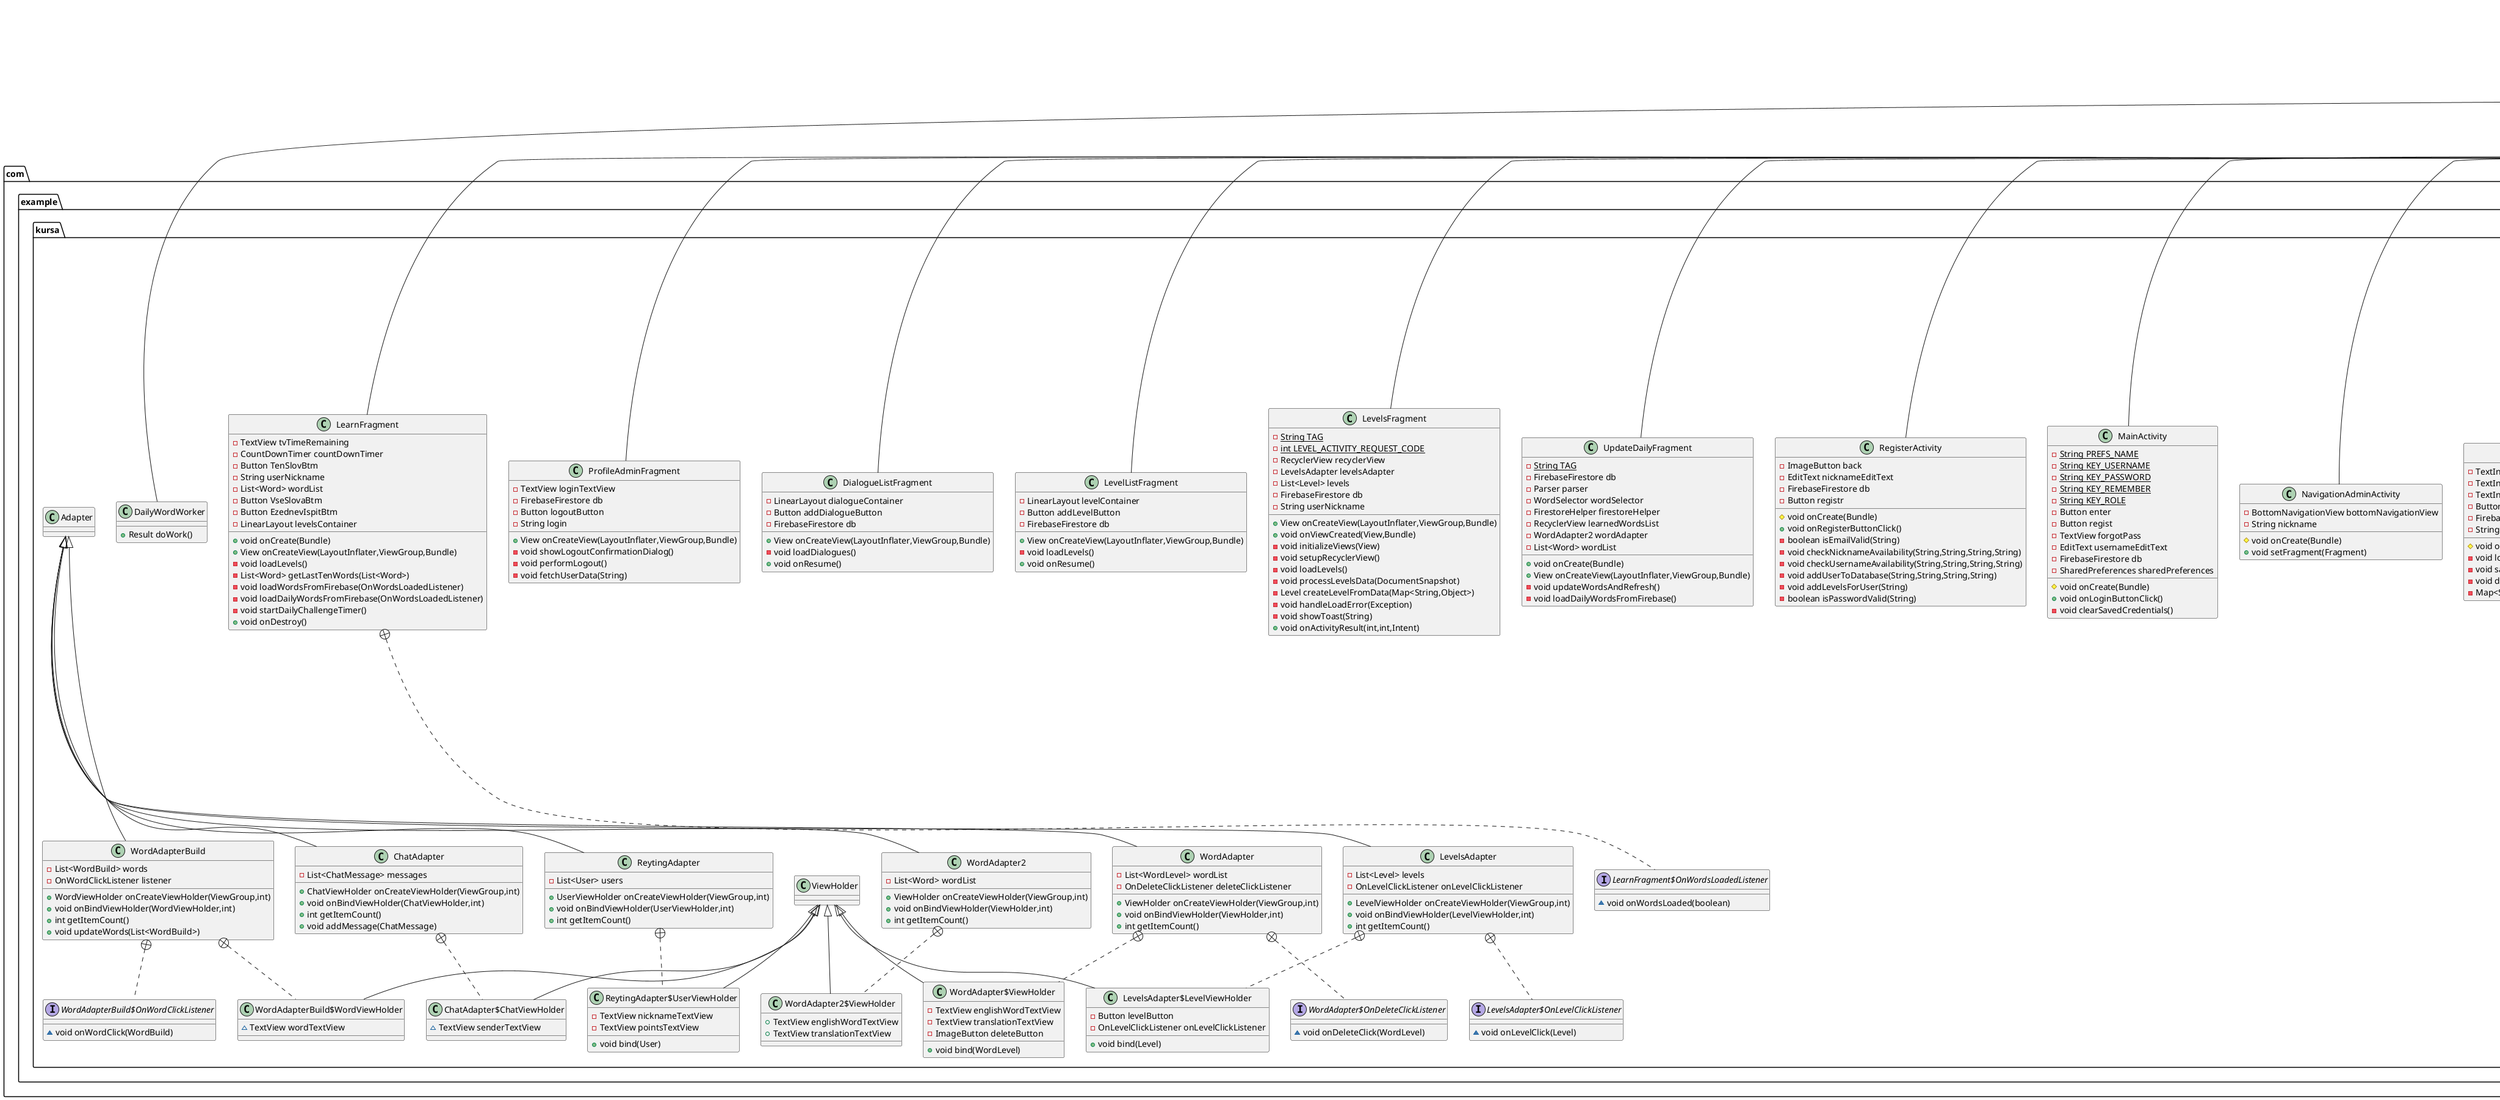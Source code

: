 @startuml
class com.example.kursa.UpdateDailyFragment {
- {static} String TAG
- FirebaseFirestore db
- Parser parser
- WordSelector wordSelector
- FirestoreHelper firestoreHelper
- RecyclerView learnedWordsList
- WordAdapter2 wordAdapter
- List<Word> wordList
+ void onCreate(Bundle)
+ View onCreateView(LayoutInflater,ViewGroup,Bundle)
- void updateWordsAndRefresh()
- void loadDailyWordsFromFirebase()
}


class com.example.kursa.WordAdapter2 {
- List<Word> wordList
+ ViewHolder onCreateViewHolder(ViewGroup,int)
+ void onBindViewHolder(ViewHolder,int)
+ int getItemCount()
}


class com.example.kursa.WordAdapter2$ViewHolder {
+ TextView englishWordTextView
+ TextView translationTextView
}

class com.example.kursa.LevelsFragment {
- {static} String TAG
- {static} int LEVEL_ACTIVITY_REQUEST_CODE
- RecyclerView recyclerView
- LevelsAdapter levelsAdapter
- List<Level> levels
- FirebaseFirestore db
- String userNickname
+ View onCreateView(LayoutInflater,ViewGroup,Bundle)
+ void onViewCreated(View,Bundle)
- void initializeViews(View)
- void setupRecyclerView()
- void loadLevels()
- void processLevelsData(DocumentSnapshot)
- Level createLevelFromData(Map<String,Object>)
- void handleLoadError(Exception)
- void showToast(String)
+ void onActivityResult(int,int,Intent)
}


class com.example.kursa.ChatMessage {
- String sender
- String message
+ String getSender()
+ String getMessage()
}


class com.example.kursa.LevelsAdapter {
- List<Level> levels
- OnLevelClickListener onLevelClickListener
+ LevelViewHolder onCreateViewHolder(ViewGroup,int)
+ void onBindViewHolder(LevelViewHolder,int)
+ int getItemCount()
}


class com.example.kursa.LevelsAdapter$LevelViewHolder {
- Button levelButton
- OnLevelClickListener onLevelClickListener
+ void bind(Level)
}


interface com.example.kursa.LevelsAdapter$OnLevelClickListener {
~ void onLevelClick(Level)
}

class com.example.kursa.DialogueEditActivity {
- TextInputEditText dialogueIdEditText
- TextInputEditText[] phraseTextEditTexts
- TextInputEditText[][] phraseOptionEditTexts
- Button saveButton
- FirebaseFirestore db
- String dialogueId
# void onCreate(Bundle)
- void loadDialogueData()
- void saveDialogue()
- void deleteDialogue()
- Map<String,Object> createAnswer(String,boolean)
}


class com.example.kursa.NavigationAdminActivity {
- BottomNavigationView bottomNavigationView
- String nickname
# void onCreate(Bundle)
+ void setFragment(Fragment)
}


class com.example.kursa.ChatAdapter {
- List<ChatMessage> messages
+ ChatViewHolder onCreateViewHolder(ViewGroup,int)
+ void onBindViewHolder(ChatViewHolder,int)
+ int getItemCount()
+ void addMessage(ChatMessage)
}


class com.example.kursa.ChatAdapter$ChatViewHolder {
~ TextView senderTextView
}

class com.example.kursa.MainActivity {
- {static} String PREFS_NAME
- {static} String KEY_USERNAME
- {static} String KEY_PASSWORD
- {static} String KEY_REMEMBER
- {static} String KEY_ROLE
- Button enter
- Button regist
- TextView forgotPass
- EditText usernameEditText
- FirebaseFirestore db
- SharedPreferences sharedPreferences
# void onCreate(Bundle)
+ void onLoginButtonClick()
- void clearSavedCredentials()
}


class com.example.kursa.ReytingAdapter {
- List<User> users
+ UserViewHolder onCreateViewHolder(ViewGroup,int)
+ void onBindViewHolder(UserViewHolder,int)
+ int getItemCount()
}


class com.example.kursa.ReytingAdapter$UserViewHolder {
- TextView nicknameTextView
- TextView pointsTextView
+ void bind(User)
}


class com.example.kursa.DialogueActivity {
- RecyclerView chatRecyclerView
- Button option1Button
- ChatAdapter chatAdapter
- FirebaseFirestore db
- String userId
- String dialogueId
- int currentStep
- List<Map<String,Object>> dialogueOptions
- String character
- ImageButton backBtm
# void onCreate(Bundle)
- void loadDialogue()
- void displayStep(int)
- void showOptions(List<Map<String,Object>>)
- void handleChoice(int,String,boolean,List<Map<String,Object>>)
}


class com.example.kursa.LevelAddActivity {
- TextInputEditText levelIdEditText
- TextInputEditText russian1EditText
- TextInputEditText russian2EditText
- TextInputEditText russian3EditText
- TextInputEditText russian4EditText
- TextInputEditText russian5EditText
- Button saveButton
- FirebaseFirestore db
- {static} List<String> EXTRA_WORDS
# void onCreate(Bundle)
- void saveLevel()
}


class com.example.kursa.DialogueAddActivity {
- EditText dialogueIdEditText
- EditText[] phraseTextEditTexts
- EditText[][] phraseOptionEditTexts
- Button saveButton
- FirebaseFirestore db
# void onCreate(Bundle)
- void saveDialogue()
- Map<String,Object> createAnswer(String,boolean)
}


class com.example.kursa.WordAdapterBuild {
- List<WordBuild> words
- OnWordClickListener listener
+ WordViewHolder onCreateViewHolder(ViewGroup,int)
+ void onBindViewHolder(WordViewHolder,int)
+ int getItemCount()
+ void updateWords(List<WordBuild>)
}


class com.example.kursa.WordAdapterBuild$WordViewHolder {
~ TextView wordTextView
}

interface com.example.kursa.WordAdapterBuild$OnWordClickListener {
~ void onWordClick(WordBuild)
}

class com.example.kursa.WordBuild {
- String text
- boolean isSelected
+ String getText()
+ boolean isSelected()
+ void setSelected(boolean)
}


class com.example.kursa.LevelMainListFragment {
- LinearLayout levelContainer
- Button addLevelButton
- FirebaseFirestore db
+ View onCreateView(LayoutInflater,ViewGroup,Bundle)
- void loadLevels()
+ void onResume()
}


class com.example.kursa.Word {
- String english
- String translation
+ String getEnglish()
+ String getTranslation()
}


class com.example.kursa.Level {
- String levelName
- List<Word> words
- boolean isUnlocked
+ String getLevelName()
+ List<Word> getWords()
+ void setWords(List<Word>)
+ boolean isUnlocked()
}


class com.example.kursa.ReytingFragment {
- RecyclerView recyclerView
- ReytingAdapter reytingAdapter
- List<User> userList
+ View onCreateView(LayoutInflater,ViewGroup,Bundle)
- void loadUsers()
}


class com.example.kursa.WordAdapter {
- List<WordLevel> wordList
- OnDeleteClickListener deleteClickListener
+ ViewHolder onCreateViewHolder(ViewGroup,int)
+ void onBindViewHolder(ViewHolder,int)
+ int getItemCount()
}


interface com.example.kursa.WordAdapter$OnDeleteClickListener {
~ void onDeleteClick(WordLevel)
}

class com.example.kursa.WordAdapter$ViewHolder {
- TextView englishWordTextView
- TextView translationTextView
- ImageButton deleteButton
+ void bind(WordLevel)
}


class com.example.kursa.ProfileFragment {
- TextView loginTextView
- LineChart wordCountChart
- FirebaseFirestore db
- Button logoutButton
- String login
+ View onCreateView(LayoutInflater,ViewGroup,Bundle)
- void setupChart()
- void fetchDailyWordCount(String,int)
- void displayChart(Map<String,Integer>)
- void showNoDataMessage(String)
- void showLogoutConfirmationDialog()
- void performLogout()
- void fetchUserData(String)
- void fetchWordsLearnedData(String)
- void fetchRanking(String,long)
}


class com.example.kursa.User {
- String nickname
- String login
- String password
- int reytingPoints
+ String getNickname()
+ void setNickname(String)
+ String getlogin()
+ void setlogin(String)
+ String getPassword()
+ void setPassword(String)
+ int getReytingPoints()
+ void setReytingPoints(int)
}


class com.example.kursa.AddLevelFragment {
- TextInputEditText levelNameEditText
- TextInputEditText[] englishWords
- TextInputEditText[] translations
- Button addLevelButton
- FirebaseFirestore db
+ View onCreateView(LayoutInflater,ViewGroup,Bundle)
- void addLevelToFirestore()
- void resetFields()
- void generateLevelId(OnLevelIdGeneratedListener)
- void bindLevelToUsers(Map<String,Object>)
}


interface com.example.kursa.AddLevelFragment$OnLevelIdGeneratedListener {
~ void onLevelIdGenerated(String)
}

class com.example.kursa.LevelEditActivity {
- TextInputEditText levelIdEditText
- TextInputEditText russian1EditText
- TextInputEditText russian2EditText
- TextInputEditText russian3EditText
- TextInputEditText russian4EditText
- TextInputEditText russian5EditText
- Button saveButton
- FirebaseFirestore db
- String levelId
- {static} List<String> EXTRA_WORDS
# void onCreate(Bundle)
- void loadLevelData()
- void saveLevel()
- void deleteLevel()
}


class com.example.kursa.DialogueSelectionFragment {
- LinearLayout dialogueContainer
- FirebaseFirestore db
- String nickname
+ View onCreateView(LayoutInflater,ViewGroup,Bundle)
+ void onViewCreated(View,Bundle)
- void loadDialogues()
}


class com.example.kursa.TestActivity {
- TextView contentTextView
- TextView levelNameTextView
- List<Word> unlearnedWords
- int currentIndex
- EditText inputTranslationEditText
- Button checkTranslationButton
- Button completeButton
- FirebaseFirestore db
- String levelName
- String nickname
- ImageButton back
- int correctAnswers
- int totalWords
# void onCreate(Bundle)
- void updateContent()
- void checkTranslation()
- void animateBackgroundColor(View,int)
- void showResult()
- void updateRatingPoints(int)
- void setEditTextStyle(EditText)
}


class com.example.kursa.FirestoreHelper {
- {static} String TAG
- FirebaseFirestore db
- UpdateListener updateListener
+ void setUpdateListener(UpdateListener)
+ void checkAndUpdateData(Parser,WordSelector)
- void updateDailyWords(Parser,WordSelector,String)
- void saveDailyWords(List<Word>,String)
}


interface com.example.kursa.FirestoreHelper$UpdateListener {
~ void onUpdateComplete(boolean)
}

class com.example.kursa.RegisterActivity {
- ImageButton back
- EditText nicknameEditText
- FirebaseFirestore db
- Button registr
# void onCreate(Bundle)
+ void onRegisterButtonClick()
- boolean isEmailValid(String)
- void checkNicknameAvailability(String,String,String,String)
- void checkUsernameAvailability(String,String,String,String)
- void addUserToDatabase(String,String,String,String)
- void addLevelsForUser(String)
- boolean isPasswordValid(String)
}


class com.example.kursa.ChangePasswordActivity {
- EditText emailEditText
- EditText verificationCodeEditText
- EditText newPasswordEditText
- EditText confirmNewPasswordEditText
- Button sendCodeButton
- ImageButton backButton
- TextView loginTitle
- FirebaseFirestore db
- String userId
- String verificationCode
# void onCreate(Bundle)
- void initializeViews()
- void handleSendCode()
- void checkEmailInFirestore(String)
- void sendVerificationEmail(String)
- void handleVerifyCode()
- void handleChangePassword()
- void updatePasswordInFirestore(String)
- boolean isPasswordValid(String)
- String generateVerificationCode()
- boolean isNetworkConnected()
- void showToast(String)
}


class com.example.kursa.WordSelector {
+ List<Word> getRandomWords(List<Word>,int)
}

class com.example.kursa.LevelActivActivity {
- {static} String TAG
- FrameLayout draggableView
- TextView contentTextView
- Button leftButton
- LinearLayout linearBtm
- List<Word> unlearnedWords
- List<WordLevel> learnedWords
- int currentIndex
- EditText inputTranslationEditText
- float initialX
- float previousX
- ImageButton proverkaBtm
- FirebaseFirestore db
- String levelName
- GestureDetector gestureDetector
# void onCreate(Bundle)
- void setupLocale()
- void initializeViews()
- void setupListeners()
- void loadLevelData()
- void showTranslationInput()
- void showTranslation()
- void checkTranslation()
- void completeLevelAndFinish()
- void updateContent()
- void resetUIElements()
- boolean handleDragEvent(MotionEvent)
- boolean handleActionDown(MotionEvent)
- boolean handleActionMove(MotionEvent)
- void updateButtonColors(float)
- boolean handleActionUp()
- void animateDraggableViewToInitialPosition()
- void addLearnedWordsToFirestore(String)
- void updateWordsInFirestore(DocumentReference,DocumentSnapshot)
- void updateWordData(Map<String,Object>,WordLevel)
- void completeLevel()
- void handleLevelCompletion(DocumentSnapshot,String)
- void unlockNextLevel(List<Map<String,Object>>)
- void setResultAndFinish()
- int extractLevelNumber(String)
- void animateBackgroundColor(View,int)
- void showToast(String)
- void saveDailyWordCount(String,int)
- void updateExistingCount(DocumentReference,DocumentSnapshot,int)
- void createNewCount(DocumentReference,int)
}


class com.example.kursa.LevelActivActivity$GestureListener {
- {static} int SWIPE_THRESHOLD
- {static} int SWIPE_VELOCITY_THRESHOLD
+ boolean onFling(MotionEvent,MotionEvent,float,float)
- void handleSwipe(boolean)
- boolean containsWord(List<WordLevel>,WordLevel)
}


class com.example.kursa.ProfileAdminFragment {
- TextView loginTextView
- FirebaseFirestore db
- Button logoutButton
- String login
+ View onCreateView(LayoutInflater,ViewGroup,Bundle)
- void showLogoutConfirmationDialog()
- void performLogout()
- void fetchUserData(String)
}


class com.example.kursa.LevelMainAddActivity {
- EditText levelNameEditText
- EditText[] englishWords
- EditText[] translations
- Button addLevelButton
- FirebaseFirestore db
# void onCreate(Bundle)
- void initializeViews()
- void addLevelToFirestore()
- Map<String,String> collectWordsData()
- void createAndSaveLevel(String,String,Map<String,String>)
- void distributeLevelToUsers(String,Map<String,Object>)
- Task<Void> addLevelToUser(String,Map<String,Object>)
- void generateLevelId(OnLevelIdGeneratedListener)
}


interface com.example.kursa.LevelMainAddActivity$OnLevelIdGeneratedListener {
~ void onLevelIdGenerated(String)
}

class com.example.kursa.SentenceBuilderActivity {
- TextView russianSentenceTextView
- RecyclerView selectedWordsRecyclerView
- Button checkButton
- WordAdapterBuild selectedWordsAdapter
- FirebaseFirestore db
- List<WordBuild> availableWords
- List<WordBuild> selectedWords
- String correctTranslation
- String levelId
- String nickname
- List<Map<String,Object>> sentences
- int currentSentenceIndex
- ImageButton backBtm
# void onCreate(Bundle)
- void loadLevel()
- void loadSentence(int)
- void addWord(WordBuild)
- void removeWord(WordBuild)
- void checkTranslation()
}


class com.example.kursa.LevelMainEditActivity {
- EditText levelNameEditText
- EditText[] englishWords
- EditText[] translations
- Button saveLevelButton
- FirebaseFirestore db
- String levelId
# void onCreate(Bundle)
- void initializeViews()
- void loadLevelData()
- void populateFields(DocumentSnapshot)
- void saveLevelToFirestore()
- Map<String,String> validateAndGetWords()
- Map<String,Object> createLevelData(String,Map<String,String>,int)
- void updateLevelInFirestore(Map<String,Object>)
- Task<Void> updateUserLevel(String,Map<String,Object>)
- List<Map<String,Object>> getLevelsListFromDoc(DocumentSnapshot)
- void updateOrAddLevel(List<Map<String,Object>>,Map<String,Object>)
- void createNewUserLevel(WriteBatch,String,Map<String,Object>)
- void deleteLevel()
- Task<Void> removeLevelFromAllUsers()
- Task<Void> removeLevelFromUser(String)
- void renumberLevels()
- void updateAllUsersLevels(Map<String,String>)
- void updateUserLevels(String,Map<String,String>)
- int extractLevelNumber(String)
}


class com.example.kursa.DateHelper {
+ {static} String getTodayDate()
}

class com.example.kursa.DailyWordWorker {
+ Result doWork()
}

class com.example.kursa.LearnFragment {
- TextView tvTimeRemaining
- CountDownTimer countDownTimer
- Button TenSlovBtm
- String userNickname
- List<Word> wordList
- Button VseSlovaBtm
- Button EzednevIspitBtm
- LinearLayout levelsContainer
+ void onCreate(Bundle)
+ View onCreateView(LayoutInflater,ViewGroup,Bundle)
- void loadLevels()
- List<Word> getLastTenWords(List<Word>)
- void loadWordsFromFirebase(OnWordsLoadedListener)
- void loadDailyWordsFromFirebase(OnWordsLoadedListener)
- void startDailyChallengeTimer()
+ void onDestroy()
}


interface com.example.kursa.LearnFragment$OnWordsLoadedListener {
~ void onWordsLoaded(boolean)
}

class com.example.kursa.LevelListFragment {
- LinearLayout levelContainer
- Button addLevelButton
- FirebaseFirestore db
+ View onCreateView(LayoutInflater,ViewGroup,Bundle)
- void loadLevels()
+ void onResume()
}


class com.example.kursa.DialogueListFragment {
- LinearLayout dialogueContainer
- Button addDialogueButton
- FirebaseFirestore db
+ View onCreateView(LayoutInflater,ViewGroup,Bundle)
- void loadDialogues()
+ void onResume()
}


class com.example.kursa.WordLevel {
- String english
- String translation
- boolean isHard
+ String getEnglish()
+ String getTranslation()
+ boolean isHard()
+ void setHard(boolean)
}


class com.example.kursa.Parser {
+ List<Word> parseSkyengWords()
}

class com.example.kursa.SlovarActivity {
- RecyclerView recyclerView
- WordAdapter adapter
- List<WordLevel> wordList
- List<WordLevel> allWordsList
- List<WordLevel> hardWordsList
- String userNickname
- Button btnAllWords
- ImageButton backBtm
- FirebaseFirestore db
- boolean showingHardWords
# void onCreate(Bundle)
- void initializeViews()
- void setupRecyclerView()
- void setupButtons()
- void loadWordsFromFirebase()
- void processWords(DocumentSnapshot)
- WordLevel createWordFromEntry(String,Object)
- void showAllWords()
- void showHardWords()
- void updateWordList(List<WordLevel>)
- void updateButtonColors(boolean)
- void deleteHardWord(WordLevel)
}


class com.example.kursa.NavigationActivity {
- BottomNavigationView bottomNavigationView
- String nickname
# void onCreate(Bundle)
+ void setFragment(Fragment)
}


class com.example.kursa.WorkManagerHelper {
+ {static} void scheduleDailyTask(Context)
}

class com.example.kursa.SendMailTask {
- String senderEmail
- String senderPassword
- String recipientEmail
- String subject
- String body
# Boolean doInBackground(Void)
# void onPostExecute(Boolean)
}




androidx.fragment.app.Fragment <|-- com.example.kursa.UpdateDailyFragment
com.example.kursa.Adapter <|-- com.example.kursa.WordAdapter2
com.example.kursa.WordAdapter2 +.. com.example.kursa.WordAdapter2$ViewHolder
com.example.kursa.ViewHolder <|-- com.example.kursa.WordAdapter2$ViewHolder
androidx.fragment.app.Fragment <|-- com.example.kursa.LevelsFragment
com.example.kursa.Adapter <|-- com.example.kursa.LevelsAdapter
com.example.kursa.LevelsAdapter +.. com.example.kursa.LevelsAdapter$LevelViewHolder
com.example.kursa.ViewHolder <|-- com.example.kursa.LevelsAdapter$LevelViewHolder
com.example.kursa.LevelsAdapter +.. com.example.kursa.LevelsAdapter$OnLevelClickListener
androidx.appcompat.app.AppCompatActivity <|-- com.example.kursa.DialogueEditActivity
androidx.appcompat.app.AppCompatActivity <|-- com.example.kursa.NavigationAdminActivity
com.example.kursa.Adapter <|-- com.example.kursa.ChatAdapter
com.example.kursa.ChatAdapter +.. com.example.kursa.ChatAdapter$ChatViewHolder
com.example.kursa.ViewHolder <|-- com.example.kursa.ChatAdapter$ChatViewHolder
androidx.appcompat.app.AppCompatActivity <|-- com.example.kursa.MainActivity
com.example.kursa.Adapter <|-- com.example.kursa.ReytingAdapter
com.example.kursa.ReytingAdapter +.. com.example.kursa.ReytingAdapter$UserViewHolder
com.example.kursa.ViewHolder <|-- com.example.kursa.ReytingAdapter$UserViewHolder
androidx.appcompat.app.AppCompatActivity <|-- com.example.kursa.DialogueActivity
androidx.appcompat.app.AppCompatActivity <|-- com.example.kursa.LevelAddActivity
androidx.appcompat.app.AppCompatActivity <|-- com.example.kursa.DialogueAddActivity
com.example.kursa.Adapter <|-- com.example.kursa.WordAdapterBuild
com.example.kursa.WordAdapterBuild +.. com.example.kursa.WordAdapterBuild$WordViewHolder
com.example.kursa.ViewHolder <|-- com.example.kursa.WordAdapterBuild$WordViewHolder
com.example.kursa.WordAdapterBuild +.. com.example.kursa.WordAdapterBuild$OnWordClickListener
androidx.fragment.app.Fragment <|-- com.example.kursa.LevelMainListFragment
java.io.Serializable <|.. com.example.kursa.Word
java.io.Serializable <|.. com.example.kursa.Level
androidx.fragment.app.Fragment <|-- com.example.kursa.ReytingFragment
com.example.kursa.Adapter <|-- com.example.kursa.WordAdapter
com.example.kursa.WordAdapter +.. com.example.kursa.WordAdapter$OnDeleteClickListener
com.example.kursa.WordAdapter +.. com.example.kursa.WordAdapter$ViewHolder
com.example.kursa.ViewHolder <|-- com.example.kursa.WordAdapter$ViewHolder
androidx.fragment.app.Fragment <|-- com.example.kursa.ProfileFragment
androidx.fragment.app.Fragment <|-- com.example.kursa.AddLevelFragment
com.example.kursa.AddLevelFragment +.. com.example.kursa.AddLevelFragment$OnLevelIdGeneratedListener
androidx.appcompat.app.AppCompatActivity <|-- com.example.kursa.LevelEditActivity
androidx.fragment.app.Fragment <|-- com.example.kursa.DialogueSelectionFragment
androidx.appcompat.app.AppCompatActivity <|-- com.example.kursa.TestActivity
com.example.kursa.FirestoreHelper +.. com.example.kursa.FirestoreHelper$UpdateListener
androidx.appcompat.app.AppCompatActivity <|-- com.example.kursa.RegisterActivity
androidx.appcompat.app.AppCompatActivity <|-- com.example.kursa.ChangePasswordActivity
androidx.appcompat.app.AppCompatActivity <|-- com.example.kursa.LevelActivActivity
com.example.kursa.LevelActivActivity +.. com.example.kursa.LevelActivActivity$GestureListener
com.example.kursa.SimpleOnGestureListener <|-- com.example.kursa.LevelActivActivity$GestureListener
androidx.fragment.app.Fragment <|-- com.example.kursa.ProfileAdminFragment
androidx.appcompat.app.AppCompatActivity <|-- com.example.kursa.LevelMainAddActivity
com.example.kursa.LevelMainAddActivity +.. com.example.kursa.LevelMainAddActivity$OnLevelIdGeneratedListener
androidx.appcompat.app.AppCompatActivity <|-- com.example.kursa.SentenceBuilderActivity
androidx.appcompat.app.AppCompatActivity <|-- com.example.kursa.LevelMainEditActivity
androidx.work.Worker <|-- com.example.kursa.DailyWordWorker
androidx.fragment.app.Fragment <|-- com.example.kursa.LearnFragment
com.example.kursa.LearnFragment +.. com.example.kursa.LearnFragment$OnWordsLoadedListener
androidx.fragment.app.Fragment <|-- com.example.kursa.LevelListFragment
androidx.fragment.app.Fragment <|-- com.example.kursa.DialogueListFragment
androidx.appcompat.app.AppCompatActivity <|-- com.example.kursa.SlovarActivity
androidx.appcompat.app.AppCompatActivity <|-- com.example.kursa.NavigationActivity
android.os.AsyncTask <|-- com.example.kursa.SendMailTask
@enduml